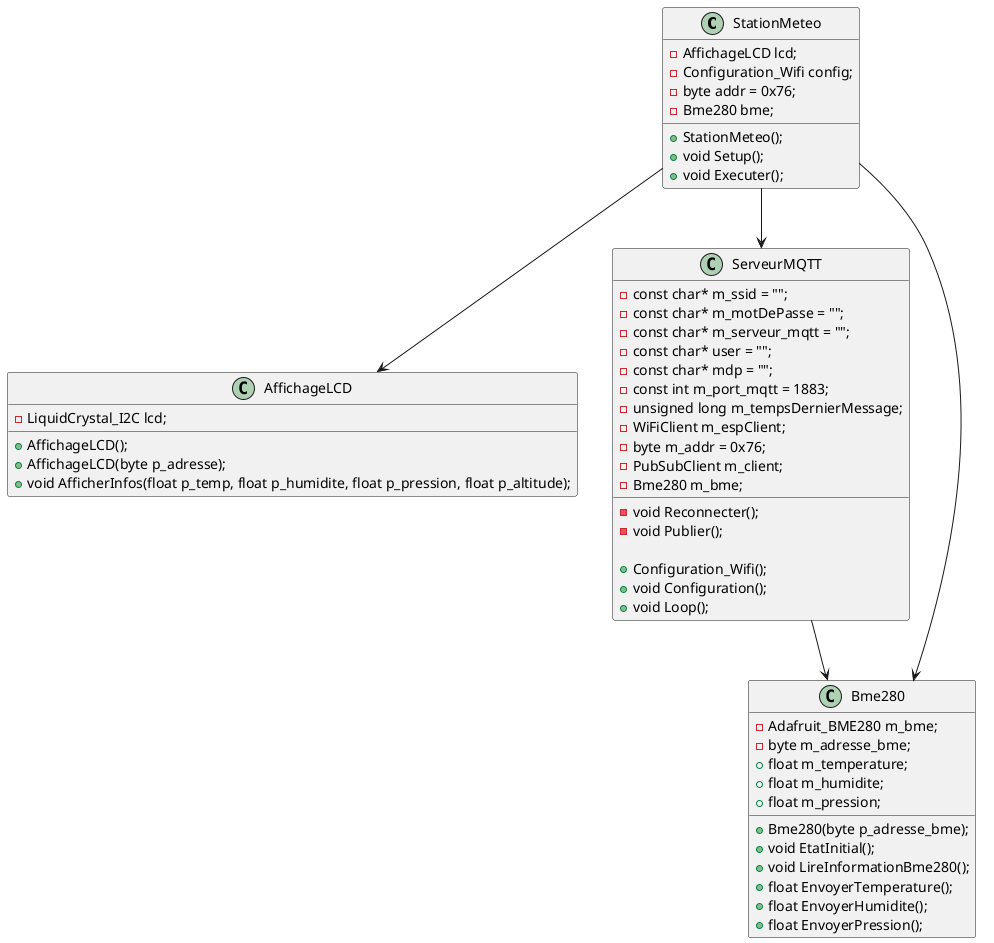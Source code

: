 @startuml StationMeteo

class StationMeteo {
    - AffichageLCD lcd;
    - Configuration_Wifi config;
    - byte addr = 0x76;
    - Bme280 bme;

    + StationMeteo();
    + void Setup();
    + void Executer();
}

class Bme280 {
    - Adafruit_BME280 m_bme;
    - byte m_adresse_bme;
    + float m_temperature;
    + float m_humidite;
    + float m_pression;

    + Bme280(byte p_adresse_bme);
    + void EtatInitial();
    + void LireInformationBme280();
    + float EnvoyerTemperature();
    + float EnvoyerHumidite();
    + float EnvoyerPression();
}

class AffichageLCD {
    - LiquidCrystal_I2C lcd;

    + AffichageLCD();
    + AffichageLCD(byte p_adresse);
    + void AfficherInfos(float p_temp, float p_humidite, float p_pression, float p_altitude);
}

class ServeurMQTT {
    - const char* m_ssid = "";
	- const char* m_motDePasse = "";
	- const char* m_serveur_mqtt = "";
    - const char* user = "";
    - const char* mdp = "";
    - const int m_port_mqtt = 1883;
    - unsigned long m_tempsDernierMessage;
    - WiFiClient m_espClient;
    - byte m_addr = 0x76;
    - PubSubClient m_client;
    - Bme280 m_bme;
    - void Reconnecter();
    - void Publier();

    + Configuration_Wifi();
    + void Configuration();
    + void Loop();
}

ServeurMQTT --> Bme280
StationMeteo --> ServeurMQTT
StationMeteo --> AffichageLCD
Bme280 <-- StationMeteo
@enduml